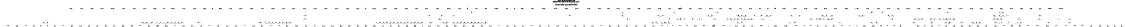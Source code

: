 # Network structure generated by ABC

digraph network {
size = "7.5,10";
center = true;
edge [dir = back];

{
  node [shape = plaintext];
  edge [style = invis];
  LevelTitle1 [label=""];
  LevelTitle2 [label=""];
  Level5 [label = ""];
  Level4 [label = ""];
  Level3 [label = ""];
  Level2 [label = ""];
  Level1 [label = ""];
  Level0 [label = ""];
  LevelTitle1 ->  LevelTitle2 ->  Level5 ->  Level4 ->  Level3 ->  Level2 ->  Level1 ->  Level0;
}

{
  rank = same;
  LevelTitle1;
  title1 [shape=plaintext,
          fontsize=20,
          fontname = "Times-Roman",
          label="Network structure visualized by ABC\nBenchmark \"top\". Time was Wed Oct 16 21:57:16 2024. "
         ];
}

{
  rank = same;
  LevelTitle2;
  title2 [shape=plaintext,
          fontsize=18,
          fontname = "Times-Roman",
          label="The network contains 160 logic nodes and 0 latches.\n"
         ];
}

{
  rank = same;
  Level5;
  Node136 [label = "i1zzz0_p", shape = invtriangle, color = coral, fillcolor = coral];
  Node137 [label = "v1zzz0_p", shape = invtriangle, color = coral, fillcolor = coral];
  Node138 [label = "i1zzz3_p", shape = invtriangle, color = coral, fillcolor = coral];
  Node139 [label = "i2zzz2_p", shape = invtriangle, color = coral, fillcolor = coral];
  Node140 [label = "txwrd8_p", shape = invtriangle, color = coral, fillcolor = coral];
  Node141 [label = "v1zzz2_p", shape = invtriangle, color = coral, fillcolor = coral];
  Node142 [label = "v2zzz1_p", shape = invtriangle, color = coral, fillcolor = coral];
  Node143 [label = "i1zzz4_p", shape = invtriangle, color = coral, fillcolor = coral];
  Node144 [label = "i2zzz3_p", shape = invtriangle, color = coral, fillcolor = coral];
  Node145 [label = "stw_f", shape = invtriangle, color = coral, fillcolor = coral];
  Node146 [label = "txwrd9_p", shape = invtriangle, color = coral, fillcolor = coral];
  Node147 [label = "v1zzz1_p", shape = invtriangle, color = coral, fillcolor = coral];
  Node148 [label = "v2zzz0_p", shape = invtriangle, color = coral, fillcolor = coral];
  Node149 [label = "xz163_p", shape = invtriangle, color = coral, fillcolor = coral];
  Node150 [label = "c_p", shape = invtriangle, color = coral, fillcolor = coral];
  Node151 [label = "enwin_p", shape = invtriangle, color = coral, fillcolor = coral];
  Node152 [label = "i1zzz1_p", shape = invtriangle, color = coral, fillcolor = coral];
  Node153 [label = "i2zzz0_p", shape = invtriangle, color = coral, fillcolor = coral];
  Node154 [label = "txwrd6_p", shape = invtriangle, color = coral, fillcolor = coral];
  Node155 [label = "v1zzz4_p", shape = invtriangle, color = coral, fillcolor = coral];
  Node156 [label = "v2zzz3_p", shape = invtriangle, color = coral, fillcolor = coral];
  Node157 [label = "i1zzz2_p", shape = invtriangle, color = coral, fillcolor = coral];
  Node158 [label = "i2zzz1_p", shape = invtriangle, color = coral, fillcolor = coral];
  Node159 [label = "txwrd7_p", shape = invtriangle, color = coral, fillcolor = coral];
  Node160 [label = "v1zzz3_p", shape = invtriangle, color = coral, fillcolor = coral];
  Node161 [label = "v2zzz2_p", shape = invtriangle, color = coral, fillcolor = coral];
  Node162 [label = "p1zzz4_p", shape = invtriangle, color = coral, fillcolor = coral];
  Node163 [label = "p2zzz3_p", shape = invtriangle, color = coral, fillcolor = coral];
  Node164 [label = "xz162_p", shape = invtriangle, color = coral, fillcolor = coral];
  Node165 [label = "b_p", shape = invtriangle, color = coral, fillcolor = coral];
  Node166 [label = "p1zzz3_p", shape = invtriangle, color = coral, fillcolor = coral];
  Node167 [label = "p2zzz2_p", shape = invtriangle, color = coral, fillcolor = coral];
  Node168 [label = "p1zzz2_p", shape = invtriangle, color = coral, fillcolor = coral];
  Node169 [label = "p2zzz1_p", shape = invtriangle, color = coral, fillcolor = coral];
  Node170 [label = "xzfr1_p", shape = invtriangle, color = coral, fillcolor = coral];
  Node171 [label = "p1zzz1_p", shape = invtriangle, color = coral, fillcolor = coral];
  Node172 [label = "p2zzz0_p", shape = invtriangle, color = coral, fillcolor = coral];
  Node173 [label = "txwrd14_p", shape = invtriangle, color = coral, fillcolor = coral];
  Node174 [label = "xz161_p", shape = invtriangle, color = coral, fillcolor = coral];
  Node175 [label = "a_p", shape = invtriangle, color = coral, fillcolor = coral];
  Node176 [label = "p1zzz0_p", shape = invtriangle, color = coral, fillcolor = coral];
  Node177 [label = "axz0_p", shape = invtriangle, color = coral, fillcolor = coral];
  Node178 [label = "txwrd15_p", shape = invtriangle, color = coral, fillcolor = coral];
  Node179 [label = "axz1_p", shape = invtriangle, color = coral, fillcolor = coral];
  Node180 [label = "td_p", shape = invtriangle, color = coral, fillcolor = coral];
  Node181 [label = "fsesr_p", shape = invtriangle, color = coral, fillcolor = coral];
  Node182 [label = "rptwin_p", shape = invtriangle, color = coral, fillcolor = coral];
  Node183 [label = "txwrd12_p", shape = invtriangle, color = coral, fillcolor = coral];
  Node184 [label = "txwrd11_p", shape = invtriangle, color = coral, fillcolor = coral];
  Node185 [label = "xz322_p", shape = invtriangle, color = coral, fillcolor = coral];
  Node186 [label = "p2zzz7_p", shape = invtriangle, color = coral, fillcolor = coral];
  Node187 [label = "txwrd13_p", shape = invtriangle, color = coral, fillcolor = coral];
  Node188 [label = "xz324_p", shape = invtriangle, color = coral, fillcolor = coral];
  Node189 [label = "xzfs_p", shape = invtriangle, color = coral, fillcolor = coral];
  Node190 [label = "p1zzz7_p", shape = invtriangle, color = coral, fillcolor = coral];
  Node191 [label = "p2zzz6_p", shape = invtriangle, color = coral, fillcolor = coral];
  Node192 [label = "xzfr0_p", shape = invtriangle, color = coral, fillcolor = coral];
  Node193 [label = "p1zzz6_p", shape = invtriangle, color = coral, fillcolor = coral];
  Node194 [label = "p2zzz5_p", shape = invtriangle, color = coral, fillcolor = coral];
  Node195 [label = "rxz1_p", shape = invtriangle, color = coral, fillcolor = coral];
  Node196 [label = "comppar_p", shape = invtriangle, color = coral, fillcolor = coral];
  Node197 [label = "ofs2_p", shape = invtriangle, color = coral, fillcolor = coral];
  Node198 [label = "p1zzz5_p", shape = invtriangle, color = coral, fillcolor = coral];
  Node199 [label = "p2zzz4_p", shape = invtriangle, color = coral, fillcolor = coral];
  Node200 [label = "rxz0_p", shape = invtriangle, color = coral, fillcolor = coral];
  Node201 [label = "xz323_p", shape = invtriangle, color = coral, fillcolor = coral];
  Node202 [label = "i1zzz7_p", shape = invtriangle, color = coral, fillcolor = coral];
  Node203 [label = "i2zzz6_p", shape = invtriangle, color = coral, fillcolor = coral];
  Node204 [label = "ofs1_p", shape = invtriangle, color = coral, fillcolor = coral];
  Node205 [label = "ryz_p", shape = invtriangle, color = coral, fillcolor = coral];
  Node206 [label = "sbuff", shape = invtriangle, color = coral, fillcolor = coral];
  Node207 [label = "txwrd4_p", shape = invtriangle, color = coral, fillcolor = coral];
  Node208 [label = "v1zzz6_p", shape = invtriangle, color = coral, fillcolor = coral];
  Node209 [label = "v2zzz5_p", shape = invtriangle, color = coral, fillcolor = coral];
  Node210 [label = "xz160_f", shape = invtriangle, color = coral, fillcolor = coral];
  Node211 [label = "xz320_p", shape = invtriangle, color = coral, fillcolor = coral];
  Node212 [label = "i2zzz7_p", shape = invtriangle, color = coral, fillcolor = coral];
  Node213 [label = "txwrd5_p", shape = invtriangle, color = coral, fillcolor = coral];
  Node214 [label = "v1zzz5_p", shape = invtriangle, color = coral, fillcolor = coral];
  Node215 [label = "v2zzz4_p", shape = invtriangle, color = coral, fillcolor = coral];
  Node216 [label = "i1zzz5_p", shape = invtriangle, color = coral, fillcolor = coral];
  Node217 [label = "i2zzz4_p", shape = invtriangle, color = coral, fillcolor = coral];
  Node218 [label = "qpr4_p", shape = invtriangle, color = coral, fillcolor = coral];
  Node219 [label = "txwrd2_p", shape = invtriangle, color = coral, fillcolor = coral];
  Node220 [label = "v2zzz7_p", shape = invtriangle, color = coral, fillcolor = coral];
  Node221 [label = "i1zzz6_p", shape = invtriangle, color = coral, fillcolor = coral];
  Node222 [label = "i2zzz5_p", shape = invtriangle, color = coral, fillcolor = coral];
  Node223 [label = "txwrd3_p", shape = invtriangle, color = coral, fillcolor = coral];
  Node224 [label = "v1zzz7_p", shape = invtriangle, color = coral, fillcolor = coral];
  Node225 [label = "v2zzz6_p", shape = invtriangle, color = coral, fillcolor = coral];
  Node226 [label = "qpr2_p", shape = invtriangle, color = coral, fillcolor = coral];
  Node227 [label = "txwrd0_p", shape = invtriangle, color = coral, fillcolor = coral];
  Node228 [label = "qpr3_p", shape = invtriangle, color = coral, fillcolor = coral];
  Node229 [label = "txwrd1_p", shape = invtriangle, color = coral, fillcolor = coral];
  Node230 [label = "xz321_p", shape = invtriangle, color = coral, fillcolor = coral];
  Node231 [label = "qpr0_p", shape = invtriangle, color = coral, fillcolor = coral];
  Node232 [label = "qpr1_p", shape = invtriangle, color = coral, fillcolor = coral];
  Node233 [label = "txmess_f", shape = invtriangle, color = coral, fillcolor = coral];
  Node234 [label = "txwrd10_p", shape = invtriangle, color = coral, fillcolor = coral];
}

{
  rank = same;
  Level4;
  Node297 [label = "297\n", shape = ellipse];
  Node301 [label = "301\n", shape = ellipse];
  Node302 [label = "302\n", shape = ellipse];
  Node334 [label = "334\n", shape = ellipse];
  Node347 [label = "347\n", shape = ellipse];
  Node354 [label = "354\n", shape = ellipse];
  Node371 [label = "371\n", shape = ellipse];
  Node384 [label = "384\n", shape = ellipse];
  Node387 [label = "387\n", shape = ellipse];
}

{
  rank = same;
  Level3;
  Node240 [label = "240\n", shape = ellipse];
  Node251 [label = "251\n", shape = ellipse];
  Node266 [label = "266\n", shape = ellipse];
  Node272 [label = "272\n", shape = ellipse];
  Node279 [label = "279\n", shape = ellipse];
  Node286 [label = "286\n", shape = ellipse];
  Node291 [label = "291\n", shape = ellipse];
  Node294 [label = "294\n", shape = ellipse];
  Node298 [label = "298\n", shape = ellipse];
  Node299 [label = "299\n", shape = ellipse];
  Node303 [label = "303\n", shape = ellipse];
  Node313 [label = "313\n", shape = ellipse];
  Node319 [label = "319\n", shape = ellipse];
  Node321 [label = "321\n", shape = ellipse];
  Node325 [label = "325\n", shape = ellipse];
  Node331 [label = "331\n", shape = ellipse];
  Node335 [label = "335\n", shape = ellipse];
  Node338 [label = "338\n", shape = ellipse];
  Node348 [label = "348\n", shape = ellipse];
  Node359 [label = "359\n", shape = ellipse];
  Node365 [label = "365\n", shape = ellipse];
  Node372 [label = "372\n", shape = ellipse];
  Node374 [label = "374\n", shape = ellipse];
  Node375 [label = "375\n", shape = ellipse];
  Node380 [label = "380\n", shape = ellipse];
  Node385 [label = "385\n", shape = ellipse];
  Node388 [label = "388\n", shape = ellipse];
  Node391 [label = "391\n", shape = ellipse];
  Node392 [label = "392\n", shape = ellipse];
  Node393 [label = "393\n", shape = ellipse];
  Node394 [label = "394\n", shape = ellipse];
}

{
  rank = same;
  Level2;
  Node241 [label = "241\n", shape = ellipse];
  Node248 [label = "248\n", shape = ellipse];
  Node252 [label = "252\n", shape = ellipse];
  Node253 [label = "253\n", shape = ellipse];
  Node256 [label = "256\n", shape = ellipse];
  Node259 [label = "259\n", shape = ellipse];
  Node262 [label = "262\n", shape = ellipse];
  Node267 [label = "267\n", shape = ellipse];
  Node273 [label = "273\n", shape = ellipse];
  Node278 [label = "278\n", shape = ellipse];
  Node280 [label = "280\n", shape = ellipse];
  Node287 [label = "287\n", shape = ellipse];
  Node292 [label = "292\n", shape = ellipse];
  Node293 [label = "293\n", shape = ellipse];
  Node295 [label = "295\n", shape = ellipse];
  Node300 [label = "300\n", shape = ellipse];
  Node304 [label = "304\n", shape = ellipse];
  Node306 [label = "306\n", shape = ellipse];
  Node309 [label = "309\n", shape = ellipse];
  Node314 [label = "314\n", shape = ellipse];
  Node317 [label = "317\n", shape = ellipse];
  Node320 [label = "320\n", shape = ellipse];
  Node322 [label = "322\n", shape = ellipse];
  Node323 [label = "323\n", shape = ellipse];
  Node326 [label = "326\n", shape = ellipse];
  Node327 [label = "327\n", shape = ellipse];
  Node336 [label = "336\n", shape = ellipse];
  Node339 [label = "339\n", shape = ellipse];
  Node340 [label = "340\n", shape = ellipse];
  Node345 [label = "345\n", shape = ellipse];
  Node346 [label = "346\n", shape = ellipse];
  Node349 [label = "349\n", shape = ellipse];
  Node355 [label = "355\n", shape = ellipse];
  Node360 [label = "360\n", shape = ellipse];
  Node363 [label = "363\n", shape = ellipse];
  Node366 [label = "366\n", shape = ellipse];
  Node373 [label = "373\n", shape = ellipse];
  Node376 [label = "376\n", shape = ellipse];
  Node381 [label = "381\n", shape = ellipse];
  Node386 [label = "386\n", shape = ellipse];
  Node389 [label = "389\n", shape = ellipse];
  Node390 [label = "390\n", shape = ellipse];
  Node395 [label = "395\n", shape = ellipse];
}

{
  rank = same;
  Level1;
  Node236 [label = "236\n", shape = ellipse];
  Node237 [label = "237\n", shape = ellipse];
  Node238 [label = "238\n", shape = ellipse];
  Node239 [label = "239\n", shape = ellipse];
  Node242 [label = "242\n", shape = ellipse];
  Node243 [label = "243\n", shape = ellipse];
  Node244 [label = "244\n", shape = ellipse];
  Node245 [label = "245\n", shape = ellipse];
  Node246 [label = "246\n", shape = ellipse];
  Node247 [label = "247\n", shape = ellipse];
  Node249 [label = "249\n", shape = ellipse];
  Node250 [label = "250\n", shape = ellipse];
  Node254 [label = "254\n", shape = ellipse];
  Node255 [label = "255\n", shape = ellipse];
  Node257 [label = "257\n", shape = ellipse];
  Node258 [label = "258\n", shape = ellipse];
  Node260 [label = "260\n", shape = ellipse];
  Node261 [label = "261\n", shape = ellipse];
  Node263 [label = "263\n", shape = ellipse];
  Node264 [label = "264\n", shape = ellipse];
  Node265 [label = "265\n", shape = ellipse];
  Node268 [label = "268\n", shape = ellipse];
  Node269 [label = "269\n", shape = ellipse];
  Node270 [label = "270\n", shape = ellipse];
  Node271 [label = "271\n", shape = ellipse];
  Node274 [label = "274\n", shape = ellipse];
  Node275 [label = "275\n", shape = ellipse];
  Node276 [label = "276\n", shape = ellipse];
  Node277 [label = "277\n", shape = ellipse];
  Node281 [label = "281\n", shape = ellipse];
  Node282 [label = "282\n", shape = ellipse];
  Node283 [label = "283\n", shape = ellipse];
  Node284 [label = "284\n", shape = ellipse];
  Node285 [label = "285\n", shape = ellipse];
  Node288 [label = "288\n", shape = ellipse];
  Node289 [label = "289\n", shape = ellipse];
  Node290 [label = "290\n", shape = ellipse];
  Node296 [label = "296\n", shape = ellipse];
  Node305 [label = "305\n", shape = ellipse];
  Node307 [label = "307\n", shape = ellipse];
  Node308 [label = "308\n", shape = ellipse];
  Node310 [label = "310\n", shape = ellipse];
  Node311 [label = "311\n", shape = ellipse];
  Node312 [label = "312\n", shape = ellipse];
  Node315 [label = "315\n", shape = ellipse];
  Node316 [label = "316\n", shape = ellipse];
  Node318 [label = "318\n", shape = ellipse];
  Node324 [label = "324\n", shape = ellipse];
  Node328 [label = "328\n", shape = ellipse];
  Node329 [label = "329\n", shape = ellipse];
  Node330 [label = "330\n", shape = ellipse];
  Node332 [label = "332\n", shape = ellipse];
  Node333 [label = "333\n", shape = ellipse];
  Node337 [label = "337\n", shape = ellipse];
  Node341 [label = "341\n", shape = ellipse];
  Node342 [label = "342\n", shape = ellipse];
  Node343 [label = "343\n", shape = ellipse];
  Node344 [label = "344\n", shape = ellipse];
  Node350 [label = "350\n", shape = ellipse];
  Node351 [label = "351\n", shape = ellipse];
  Node352 [label = "352\n", shape = ellipse];
  Node353 [label = "353\n", shape = ellipse];
  Node356 [label = "356\n", shape = ellipse];
  Node357 [label = "357\n", shape = ellipse];
  Node358 [label = "358\n", shape = ellipse];
  Node361 [label = "361\n", shape = ellipse];
  Node362 [label = "362\n", shape = ellipse];
  Node364 [label = "364\n", shape = ellipse];
  Node367 [label = "367\n", shape = ellipse];
  Node368 [label = "368\n", shape = ellipse];
  Node369 [label = "369\n", shape = ellipse];
  Node370 [label = "370\n", shape = ellipse];
  Node377 [label = "377\n", shape = ellipse];
  Node378 [label = "378\n", shape = ellipse];
  Node379 [label = "379\n", shape = ellipse];
  Node382 [label = "382\n", shape = ellipse];
  Node383 [label = "383\n", shape = ellipse];
}

{
  rank = same;
  Level0;
  Node1 [label = "txwrd3", shape = triangle, color = coral, fillcolor = coral];
  Node2 [label = "a", shape = triangle, color = coral, fillcolor = coral];
  Node3 [label = "qpr4", shape = triangle, color = coral, fillcolor = coral];
  Node4 [label = "txwrd2", shape = triangle, color = coral, fillcolor = coral];
  Node5 [label = "b", shape = triangle, color = coral, fillcolor = coral];
  Node6 [label = "i1zzz0", shape = triangle, color = coral, fillcolor = coral];
  Node7 [label = "txwrd5", shape = triangle, color = coral, fillcolor = coral];
  Node8 [label = "c", shape = triangle, color = coral, fillcolor = coral];
  Node9 [label = "p1zzz0", shape = triangle, color = coral, fillcolor = coral];
  Node10 [label = "txwrd4", shape = triangle, color = coral, fillcolor = coral];
  Node11 [label = "xzfs", shape = triangle, color = coral, fillcolor = coral];
  Node12 [label = "i1zzz2", shape = triangle, color = coral, fillcolor = coral];
  Node13 [label = "i2zzz1", shape = triangle, color = coral, fillcolor = coral];
  Node14 [label = "p1zzz1", shape = triangle, color = coral, fillcolor = coral];
  Node15 [label = "p2zzz0", shape = triangle, color = coral, fillcolor = coral];
  Node16 [label = "qpr1", shape = triangle, color = coral, fillcolor = coral];
  Node17 [label = "i1zzz1", shape = triangle, color = coral, fillcolor = coral];
  Node18 [label = "i2zzz0", shape = triangle, color = coral, fillcolor = coral];
  Node19 [label = "p1zzz2", shape = triangle, color = coral, fillcolor = coral];
  Node20 [label = "p2zzz1", shape = triangle, color = coral, fillcolor = coral];
  Node21 [label = "qpr0", shape = triangle, color = coral, fillcolor = coral];
  Node22 [label = "i1zzz4", shape = triangle, color = coral, fillcolor = coral];
  Node23 [label = "i2zzz3", shape = triangle, color = coral, fillcolor = coral];
  Node24 [label = "infin", shape = triangle, color = coral, fillcolor = coral];
  Node25 [label = "p1zzz3", shape = triangle, color = coral, fillcolor = coral];
  Node26 [label = "p2zzz2", shape = triangle, color = coral, fillcolor = coral];
  Node27 [label = "qpr3", shape = triangle, color = coral, fillcolor = coral];
  Node28 [label = "txwrd1", shape = triangle, color = coral, fillcolor = coral];
  Node29 [label = "vybb1", shape = triangle, color = coral, fillcolor = coral];
  Node30 [label = "i1zzz3", shape = triangle, color = coral, fillcolor = coral];
  Node31 [label = "i2zzz2", shape = triangle, color = coral, fillcolor = coral];
  Node32 [label = "p1zzz4", shape = triangle, color = coral, fillcolor = coral];
  Node33 [label = "p2zzz3", shape = triangle, color = coral, fillcolor = coral];
  Node34 [label = "qpr2", shape = triangle, color = coral, fillcolor = coral];
  Node35 [label = "txwrd0", shape = triangle, color = coral, fillcolor = coral];
  Node36 [label = "vybb0", shape = triangle, color = coral, fillcolor = coral];
  Node37 [label = "comppar", shape = triangle, color = coral, fillcolor = coral];
  Node38 [label = "psrw", shape = triangle, color = coral, fillcolor = coral];
  Node39 [label = "xz323", shape = triangle, color = coral, fillcolor = coral];
  Node40 [label = "cbt2", shape = triangle, color = coral, fillcolor = coral];
  Node41 [label = "mmerr", shape = triangle, color = coral, fillcolor = coral];
  Node42 [label = "ryz", shape = triangle, color = coral, fillcolor = coral];
  Node43 [label = "xz324", shape = triangle, color = coral, fillcolor = coral];
  Node44 [label = "esrsum", shape = triangle, color = coral, fillcolor = coral];
  Node45 [label = "v1zzz7", shape = triangle, color = coral, fillcolor = coral];
  Node46 [label = "v2zzz6", shape = triangle, color = coral, fillcolor = coral];
  Node47 [label = "xz161", shape = triangle, color = coral, fillcolor = coral];
  Node48 [label = "pfin", shape = triangle, color = coral, fillcolor = coral];
  Node49 [label = "stw_n", shape = triangle, color = coral, fillcolor = coral];
  Node50 [label = "v2zzz7", shape = triangle, color = coral, fillcolor = coral];
  Node51 [label = "vzzze", shape = triangle, color = coral, fillcolor = coral];
  Node52 [label = "xz162", shape = triangle, color = coral, fillcolor = coral];
  Node53 [label = "xz320", shape = triangle, color = coral, fillcolor = coral];
  Node54 [label = "cbt1", shape = triangle, color = coral, fillcolor = coral];
  Node55 [label = "slad0", shape = triangle, color = coral, fillcolor = coral];
  Node56 [label = "v1zzz5", shape = triangle, color = coral, fillcolor = coral];
  Node57 [label = "v2zzz4", shape = triangle, color = coral, fillcolor = coral];
  Node58 [label = "xz163", shape = triangle, color = coral, fillcolor = coral];
  Node59 [label = "xz321", shape = triangle, color = coral, fillcolor = coral];
  Node60 [label = "cbt0", shape = triangle, color = coral, fillcolor = coral];
  Node61 [label = "slad1", shape = triangle, color = coral, fillcolor = coral];
  Node62 [label = "v1zzz6", shape = triangle, color = coral, fillcolor = coral];
  Node63 [label = "v2zzz5", shape = triangle, color = coral, fillcolor = coral];
  Node64 [label = "xz322", shape = triangle, color = coral, fillcolor = coral];
  Node65 [label = "pybb5", shape = triangle, color = coral, fillcolor = coral];
  Node66 [label = "slad2", shape = triangle, color = coral, fillcolor = coral];
  Node67 [label = "txwrd14", shape = triangle, color = coral, fillcolor = coral];
  Node68 [label = "v1zzz3", shape = triangle, color = coral, fillcolor = coral];
  Node69 [label = "v2zzz2", shape = triangle, color = coral, fillcolor = coral];
  Node70 [label = "xz160_n", shape = triangle, color = coral, fillcolor = coral];
  Node71 [label = "pybb4", shape = triangle, color = coral, fillcolor = coral];
  Node72 [label = "slad3", shape = triangle, color = coral, fillcolor = coral];
  Node73 [label = "txwrd13", shape = triangle, color = coral, fillcolor = coral];
  Node74 [label = "v1zzz4", shape = triangle, color = coral, fillcolor = coral];
  Node75 [label = "v2zzz3", shape = triangle, color = coral, fillcolor = coral];
  Node76 [label = "iclr", shape = triangle, color = coral, fillcolor = coral];
  Node77 [label = "pybb3", shape = triangle, color = coral, fillcolor = coral];
  Node78 [label = "rptwin", shape = triangle, color = coral, fillcolor = coral];
  Node79 [label = "txwrd12", shape = triangle, color = coral, fillcolor = coral];
  Node80 [label = "v1zzz1", shape = triangle, color = coral, fillcolor = coral];
  Node81 [label = "v2zzz0", shape = triangle, color = coral, fillcolor = coral];
  Node82 [label = "pybb2", shape = triangle, color = coral, fillcolor = coral];
  Node83 [label = "txwrd11", shape = triangle, color = coral, fillcolor = coral];
  Node84 [label = "v1zzz2", shape = triangle, color = coral, fillcolor = coral];
  Node85 [label = "v2zzz1", shape = triangle, color = coral, fillcolor = coral];
  Node86 [label = "axz1", shape = triangle, color = coral, fillcolor = coral];
  Node87 [label = "inzzze", shape = triangle, color = coral, fillcolor = coral];
  Node88 [label = "axz0", shape = triangle, color = coral, fillcolor = coral];
  Node89 [label = "pybb8", shape = triangle, color = coral, fillcolor = coral];
  Node90 [label = "v1zzz0", shape = triangle, color = coral, fillcolor = coral];
  Node91 [label = "inybb8", shape = triangle, color = coral, fillcolor = coral];
  Node92 [label = "pybb7", shape = triangle, color = coral, fillcolor = coral];
  Node93 [label = "xzfr0", shape = triangle, color = coral, fillcolor = coral];
  Node94 [label = "enwin", shape = triangle, color = coral, fillcolor = coral];
  Node95 [label = "ofs1", shape = triangle, color = coral, fillcolor = coral];
  Node96 [label = "pybb6", shape = triangle, color = coral, fillcolor = coral];
  Node97 [label = "pzzze", shape = triangle, color = coral, fillcolor = coral];
  Node98 [label = "txmess_n", shape = triangle, color = coral, fillcolor = coral];
  Node99 [label = "txwrd15", shape = triangle, color = coral, fillcolor = coral];
  Node100 [label = "xzfr1", shape = triangle, color = coral, fillcolor = coral];
  Node101 [label = "i1zzz6", shape = triangle, color = coral, fillcolor = coral];
  Node102 [label = "i2zzz5", shape = triangle, color = coral, fillcolor = coral];
  Node103 [label = "inybb6", shape = triangle, color = coral, fillcolor = coral];
  Node104 [label = "ofs2", shape = triangle, color = coral, fillcolor = coral];
  Node105 [label = "p1zzz5", shape = triangle, color = coral, fillcolor = coral];
  Node106 [label = "p2zzz4", shape = triangle, color = coral, fillcolor = coral];
  Node107 [label = "rxz0", shape = triangle, color = coral, fillcolor = coral];
  Node108 [label = "i1zzz5", shape = triangle, color = coral, fillcolor = coral];
  Node109 [label = "i2zzz4", shape = triangle, color = coral, fillcolor = coral];
  Node110 [label = "inybb7", shape = triangle, color = coral, fillcolor = coral];
  Node111 [label = "p1zzz6", shape = triangle, color = coral, fillcolor = coral];
  Node112 [label = "p2zzz5", shape = triangle, color = coral, fillcolor = coral];
  Node113 [label = "rpten", shape = triangle, color = coral, fillcolor = coral];
  Node114 [label = "rxz1", shape = triangle, color = coral, fillcolor = coral];
  Node115 [label = "i2zzz7", shape = triangle, color = coral, fillcolor = coral];
  Node116 [label = "inybb4", shape = triangle, color = coral, fillcolor = coral];
  Node117 [label = "p1zzz7", shape = triangle, color = coral, fillcolor = coral];
  Node118 [label = "p2zzz6", shape = triangle, color = coral, fillcolor = coral];
  Node119 [label = "i1zzz7", shape = triangle, color = coral, fillcolor = coral];
  Node120 [label = "i2zzz6", shape = triangle, color = coral, fillcolor = coral];
  Node121 [label = "inybb5", shape = triangle, color = coral, fillcolor = coral];
  Node122 [label = "p2zzz7", shape = triangle, color = coral, fillcolor = coral];
  Node123 [label = "inybb2", shape = triangle, color = coral, fillcolor = coral];
  Node124 [label = "pybb1", shape = triangle, color = coral, fillcolor = coral];
  Node125 [label = "txwrd7", shape = triangle, color = coral, fillcolor = coral];
  Node126 [label = "txwrd10", shape = triangle, color = coral, fillcolor = coral];
  Node127 [label = "inybb3", shape = triangle, color = coral, fillcolor = coral];
  Node128 [label = "pybb0", shape = triangle, color = coral, fillcolor = coral];
  Node129 [label = "txwrd6", shape = triangle, color = coral, fillcolor = coral];
  Node130 [label = "inybb0", shape = triangle, color = coral, fillcolor = coral];
  Node131 [label = "txwrd9", shape = triangle, color = coral, fillcolor = coral];
  Node132 [label = "inybb1", shape = triangle, color = coral, fillcolor = coral];
  Node133 [label = "psync", shape = triangle, color = coral, fillcolor = coral];
  Node134 [label = "txwrd8", shape = triangle, color = coral, fillcolor = coral];
  Node135 [label = "vfin", shape = triangle, color = coral, fillcolor = coral];
}

title1 -> title2 [style = invis];
title2 -> Node136 [style = invis];
title2 -> Node137 [style = invis];
title2 -> Node138 [style = invis];
title2 -> Node139 [style = invis];
title2 -> Node140 [style = invis];
title2 -> Node141 [style = invis];
title2 -> Node142 [style = invis];
title2 -> Node143 [style = invis];
title2 -> Node144 [style = invis];
title2 -> Node145 [style = invis];
title2 -> Node146 [style = invis];
title2 -> Node147 [style = invis];
title2 -> Node148 [style = invis];
title2 -> Node149 [style = invis];
title2 -> Node150 [style = invis];
title2 -> Node151 [style = invis];
title2 -> Node152 [style = invis];
title2 -> Node153 [style = invis];
title2 -> Node154 [style = invis];
title2 -> Node155 [style = invis];
title2 -> Node156 [style = invis];
title2 -> Node157 [style = invis];
title2 -> Node158 [style = invis];
title2 -> Node159 [style = invis];
title2 -> Node160 [style = invis];
title2 -> Node161 [style = invis];
title2 -> Node162 [style = invis];
title2 -> Node163 [style = invis];
title2 -> Node164 [style = invis];
title2 -> Node165 [style = invis];
title2 -> Node166 [style = invis];
title2 -> Node167 [style = invis];
title2 -> Node168 [style = invis];
title2 -> Node169 [style = invis];
title2 -> Node170 [style = invis];
title2 -> Node171 [style = invis];
title2 -> Node172 [style = invis];
title2 -> Node173 [style = invis];
title2 -> Node174 [style = invis];
title2 -> Node175 [style = invis];
title2 -> Node176 [style = invis];
title2 -> Node177 [style = invis];
title2 -> Node178 [style = invis];
title2 -> Node179 [style = invis];
title2 -> Node180 [style = invis];
title2 -> Node181 [style = invis];
title2 -> Node182 [style = invis];
title2 -> Node183 [style = invis];
title2 -> Node184 [style = invis];
title2 -> Node185 [style = invis];
title2 -> Node186 [style = invis];
title2 -> Node187 [style = invis];
title2 -> Node188 [style = invis];
title2 -> Node189 [style = invis];
title2 -> Node190 [style = invis];
title2 -> Node191 [style = invis];
title2 -> Node192 [style = invis];
title2 -> Node193 [style = invis];
title2 -> Node194 [style = invis];
title2 -> Node195 [style = invis];
title2 -> Node196 [style = invis];
title2 -> Node197 [style = invis];
title2 -> Node198 [style = invis];
title2 -> Node199 [style = invis];
title2 -> Node200 [style = invis];
title2 -> Node201 [style = invis];
title2 -> Node202 [style = invis];
title2 -> Node203 [style = invis];
title2 -> Node204 [style = invis];
title2 -> Node205 [style = invis];
title2 -> Node206 [style = invis];
title2 -> Node207 [style = invis];
title2 -> Node208 [style = invis];
title2 -> Node209 [style = invis];
title2 -> Node210 [style = invis];
title2 -> Node211 [style = invis];
title2 -> Node212 [style = invis];
title2 -> Node213 [style = invis];
title2 -> Node214 [style = invis];
title2 -> Node215 [style = invis];
title2 -> Node216 [style = invis];
title2 -> Node217 [style = invis];
title2 -> Node218 [style = invis];
title2 -> Node219 [style = invis];
title2 -> Node220 [style = invis];
title2 -> Node221 [style = invis];
title2 -> Node222 [style = invis];
title2 -> Node223 [style = invis];
title2 -> Node224 [style = invis];
title2 -> Node225 [style = invis];
title2 -> Node226 [style = invis];
title2 -> Node227 [style = invis];
title2 -> Node228 [style = invis];
title2 -> Node229 [style = invis];
title2 -> Node230 [style = invis];
title2 -> Node231 [style = invis];
title2 -> Node232 [style = invis];
title2 -> Node233 [style = invis];
title2 -> Node234 [style = invis];
Node136 -> Node137 [style = invis];
Node137 -> Node138 [style = invis];
Node138 -> Node139 [style = invis];
Node139 -> Node140 [style = invis];
Node140 -> Node141 [style = invis];
Node141 -> Node142 [style = invis];
Node142 -> Node143 [style = invis];
Node143 -> Node144 [style = invis];
Node144 -> Node145 [style = invis];
Node145 -> Node146 [style = invis];
Node146 -> Node147 [style = invis];
Node147 -> Node148 [style = invis];
Node148 -> Node149 [style = invis];
Node149 -> Node150 [style = invis];
Node150 -> Node151 [style = invis];
Node151 -> Node152 [style = invis];
Node152 -> Node153 [style = invis];
Node153 -> Node154 [style = invis];
Node154 -> Node155 [style = invis];
Node155 -> Node156 [style = invis];
Node156 -> Node157 [style = invis];
Node157 -> Node158 [style = invis];
Node158 -> Node159 [style = invis];
Node159 -> Node160 [style = invis];
Node160 -> Node161 [style = invis];
Node161 -> Node162 [style = invis];
Node162 -> Node163 [style = invis];
Node163 -> Node164 [style = invis];
Node164 -> Node165 [style = invis];
Node165 -> Node166 [style = invis];
Node166 -> Node167 [style = invis];
Node167 -> Node168 [style = invis];
Node168 -> Node169 [style = invis];
Node169 -> Node170 [style = invis];
Node170 -> Node171 [style = invis];
Node171 -> Node172 [style = invis];
Node172 -> Node173 [style = invis];
Node173 -> Node174 [style = invis];
Node174 -> Node175 [style = invis];
Node175 -> Node176 [style = invis];
Node176 -> Node177 [style = invis];
Node177 -> Node178 [style = invis];
Node178 -> Node179 [style = invis];
Node179 -> Node180 [style = invis];
Node180 -> Node181 [style = invis];
Node181 -> Node182 [style = invis];
Node182 -> Node183 [style = invis];
Node183 -> Node184 [style = invis];
Node184 -> Node185 [style = invis];
Node185 -> Node186 [style = invis];
Node186 -> Node187 [style = invis];
Node187 -> Node188 [style = invis];
Node188 -> Node189 [style = invis];
Node189 -> Node190 [style = invis];
Node190 -> Node191 [style = invis];
Node191 -> Node192 [style = invis];
Node192 -> Node193 [style = invis];
Node193 -> Node194 [style = invis];
Node194 -> Node195 [style = invis];
Node195 -> Node196 [style = invis];
Node196 -> Node197 [style = invis];
Node197 -> Node198 [style = invis];
Node198 -> Node199 [style = invis];
Node199 -> Node200 [style = invis];
Node200 -> Node201 [style = invis];
Node201 -> Node202 [style = invis];
Node202 -> Node203 [style = invis];
Node203 -> Node204 [style = invis];
Node204 -> Node205 [style = invis];
Node205 -> Node206 [style = invis];
Node206 -> Node207 [style = invis];
Node207 -> Node208 [style = invis];
Node208 -> Node209 [style = invis];
Node209 -> Node210 [style = invis];
Node210 -> Node211 [style = invis];
Node211 -> Node212 [style = invis];
Node212 -> Node213 [style = invis];
Node213 -> Node214 [style = invis];
Node214 -> Node215 [style = invis];
Node215 -> Node216 [style = invis];
Node216 -> Node217 [style = invis];
Node217 -> Node218 [style = invis];
Node218 -> Node219 [style = invis];
Node219 -> Node220 [style = invis];
Node220 -> Node221 [style = invis];
Node221 -> Node222 [style = invis];
Node222 -> Node223 [style = invis];
Node223 -> Node224 [style = invis];
Node224 -> Node225 [style = invis];
Node225 -> Node226 [style = invis];
Node226 -> Node227 [style = invis];
Node227 -> Node228 [style = invis];
Node228 -> Node229 [style = invis];
Node229 -> Node230 [style = invis];
Node230 -> Node231 [style = invis];
Node231 -> Node232 [style = invis];
Node232 -> Node233 [style = invis];
Node233 -> Node234 [style = invis];
Node136 -> Node236 [style = solid];
Node137 -> Node237 [style = solid];
Node138 -> Node238 [style = solid];
Node139 -> Node239 [style = solid];
Node140 -> Node240 [style = solid];
Node141 -> Node244 [style = solid];
Node142 -> Node245 [style = solid];
Node143 -> Node246 [style = solid];
Node144 -> Node247 [style = solid];
Node145 -> Node248 [style = solid];
Node146 -> Node251 [style = solid];
Node147 -> Node254 [style = solid];
Node148 -> Node255 [style = solid];
Node149 -> Node256 [style = solid];
Node150 -> Node259 [style = solid];
Node151 -> Node262 [style = solid];
Node152 -> Node264 [style = solid];
Node153 -> Node265 [style = solid];
Node154 -> Node266 [style = solid];
Node155 -> Node268 [style = solid];
Node156 -> Node269 [style = solid];
Node157 -> Node270 [style = solid];
Node158 -> Node271 [style = solid];
Node159 -> Node272 [style = solid];
Node160 -> Node274 [style = solid];
Node161 -> Node275 [style = solid];
Node162 -> Node276 [style = solid];
Node163 -> Node277 [style = solid];
Node164 -> Node278 [style = solid];
Node165 -> Node279 [style = solid];
Node166 -> Node282 [style = solid];
Node167 -> Node283 [style = solid];
Node168 -> Node284 [style = solid];
Node169 -> Node285 [style = solid];
Node170 -> Node286 [style = solid];
Node171 -> Node289 [style = solid];
Node172 -> Node290 [style = solid];
Node173 -> Node291 [style = solid];
Node174 -> Node293 [style = solid];
Node175 -> Node294 [style = solid];
Node176 -> Node296 [style = solid];
Node177 -> Node297 [style = solid];
Node178 -> Node299 [style = solid];
Node179 -> Node301 [style = solid];
Node180 -> Node302 [style = solid];
Node181 -> Node312 [style = solid];
Node182 -> Node313 [style = solid];
Node183 -> Node319 [style = solid];
Node184 -> Node321 [style = solid];
Node185 -> Node323 [style = solid];
Node186 -> Node324 [style = solid];
Node187 -> Node325 [style = solid];
Node188 -> Node327 [style = solid];
Node189 -> Node328 [style = solid];
Node190 -> Node329 [style = solid];
Node191 -> Node330 [style = solid];
Node192 -> Node331 [style = solid];
Node193 -> Node332 [style = solid];
Node194 -> Node333 [style = solid];
Node195 -> Node334 [style = solid];
Node196 -> Node347 [style = solid];
Node197 -> Node351 [style = solid];
Node198 -> Node352 [style = solid];
Node199 -> Node353 [style = solid];
Node200 -> Node354 [style = solid];
Node201 -> Node355 [style = solid];
Node202 -> Node356 [style = solid];
Node203 -> Node357 [style = solid];
Node204 -> Node337 [style = solid];
Node205 -> Node358 [style = solid];
Node206 -> Node308 [style = solid];
Node207 -> Node359 [style = solid];
Node208 -> Node361 [style = solid];
Node209 -> Node362 [style = solid];
Node210 -> Node363 [style = solid];
Node211 -> Node339 [style = solid];
Node212 -> Node364 [style = solid];
Node213 -> Node365 [style = solid];
Node214 -> Node367 [style = solid];
Node215 -> Node368 [style = solid];
Node216 -> Node369 [style = solid];
Node217 -> Node370 [style = solid];
Node218 -> Node371 [style = solid];
Node219 -> Node375 [style = solid];
Node220 -> Node377 [style = solid];
Node221 -> Node378 [style = solid];
Node222 -> Node379 [style = solid];
Node223 -> Node380 [style = solid];
Node224 -> Node382 [style = solid];
Node225 -> Node383 [style = solid];
Node226 -> Node384 [style = solid];
Node227 -> Node385 [style = solid];
Node228 -> Node387 [style = solid];
Node229 -> Node388 [style = solid];
Node230 -> Node390 [style = solid];
Node231 -> Node391 [style = solid];
Node232 -> Node392 [style = solid];
Node233 -> Node393 [style = solid];
Node234 -> Node394 [style = solid];
Node236 -> Node6 [style = solid];
Node236 -> Node42 [style = solid];
Node236 -> Node87 [style = solid];
Node236 -> Node130 [style = solid];
Node236 -> Node132 [style = solid];
Node237 -> Node36 [style = solid];
Node237 -> Node42 [style = solid];
Node237 -> Node51 [style = solid];
Node237 -> Node80 [style = solid];
Node237 -> Node90 [style = solid];
Node238 -> Node30 [style = solid];
Node238 -> Node42 [style = solid];
Node238 -> Node87 [style = solid];
Node238 -> Node116 [style = solid];
Node238 -> Node130 [style = solid];
Node239 -> Node31 [style = solid];
Node239 -> Node42 [style = solid];
Node239 -> Node87 [style = solid];
Node239 -> Node127 [style = solid];
Node239 -> Node130 [style = solid];
Node240 -> Node241 [style = solid];
Node240 -> Node15 [style = solid];
Node240 -> Node18 [style = solid];
Node240 -> Node24 [style = solid];
Node240 -> Node42 [style = solid];
Node240 -> Node48 [style = solid];
Node241 -> Node242 [style = solid];
Node241 -> Node243 [style = solid];
Node241 -> Node81 [style = solid];
Node241 -> Node131 [style = solid];
Node241 -> Node134 [style = solid];
Node241 -> Node135 [style = solid];
Node242 -> Node5 [style = solid];
Node242 -> Node8 [style = solid];
Node242 -> Node98 [style = solid];
Node242 -> Node135 [style = solid];
Node243 -> Node5 [style = solid];
Node243 -> Node8 [style = solid];
Node243 -> Node98 [style = solid];
Node243 -> Node135 [style = solid];
Node244 -> Node36 [style = solid];
Node244 -> Node42 [style = solid];
Node244 -> Node51 [style = solid];
Node244 -> Node68 [style = solid];
Node244 -> Node84 [style = solid];
Node245 -> Node36 [style = solid];
Node245 -> Node42 [style = solid];
Node245 -> Node51 [style = solid];
Node245 -> Node69 [style = solid];
Node245 -> Node85 [style = solid];
Node246 -> Node22 [style = solid];
Node246 -> Node42 [style = solid];
Node246 -> Node87 [style = solid];
Node246 -> Node121 [style = solid];
Node246 -> Node130 [style = solid];
Node247 -> Node23 [style = solid];
Node247 -> Node42 [style = solid];
Node247 -> Node87 [style = solid];
Node247 -> Node116 [style = solid];
Node247 -> Node130 [style = solid];
Node248 -> Node249 [style = solid];
Node248 -> Node250 [style = solid];
Node248 -> Node42 [style = solid];
Node248 -> Node135 [style = solid];
Node249 -> Node2 [style = solid];
Node249 -> Node49 [style = solid];
Node249 -> Node86 [style = solid];
Node249 -> Node88 [style = solid];
Node249 -> Node98 [style = solid];
Node250 -> Node24 [style = solid];
Node250 -> Node48 [style = solid];
Node251 -> Node252 [style = solid];
Node251 -> Node253 [style = solid];
Node251 -> Node13 [style = solid];
Node251 -> Node24 [style = solid];
Node251 -> Node42 [style = solid];
Node251 -> Node126 [style = solid];
Node252 -> Node242 [style = solid];
Node252 -> Node48 [style = solid];
Node253 -> Node243 [style = solid];
Node253 -> Node20 [style = solid];
Node253 -> Node48 [style = solid];
Node253 -> Node85 [style = solid];
Node253 -> Node131 [style = solid];
Node253 -> Node135 [style = solid];
Node254 -> Node36 [style = solid];
Node254 -> Node42 [style = solid];
Node254 -> Node51 [style = solid];
Node254 -> Node80 [style = solid];
Node254 -> Node84 [style = solid];
Node255 -> Node36 [style = solid];
Node255 -> Node42 [style = solid];
Node255 -> Node51 [style = solid];
Node255 -> Node81 [style = solid];
Node255 -> Node85 [style = solid];
Node256 -> Node257 [style = solid];
Node256 -> Node258 [style = solid];
Node256 -> Node47 [style = solid];
Node256 -> Node52 [style = solid];
Node256 -> Node53 [style = solid];
Node256 -> Node58 [style = solid];
Node257 -> Node39 [style = solid];
Node257 -> Node43 [style = solid];
Node257 -> Node59 [style = solid];
Node257 -> Node64 [style = solid];
Node257 -> Node70 [style = solid];
Node258 -> Node76 [style = solid];
Node258 -> Node133 [style = solid];
Node259 -> Node260 [style = solid];
Node259 -> Node261 [style = solid];
Node259 -> Node8 [style = solid];
Node259 -> Node27 [style = solid];
Node259 -> Node42 [style = solid];
Node259 -> Node98 [style = solid];
Node260 -> Node3 [style = solid];
Node260 -> Node40 [style = solid];
Node260 -> Node54 [style = solid];
Node260 -> Node60 [style = solid];
Node261 -> Node16 [style = solid];
Node261 -> Node21 [style = solid];
Node261 -> Node34 [style = solid];
Node262 -> Node263 [style = solid];
Node262 -> Node38 [style = solid];
Node262 -> Node95 [style = solid];
Node262 -> Node104 [style = solid];
Node263 -> Node11 [style = solid];
Node263 -> Node76 [style = solid];
Node263 -> Node94 [style = solid];
Node263 -> Node133 [style = solid];
Node264 -> Node17 [style = solid];
Node264 -> Node42 [style = solid];
Node264 -> Node87 [style = solid];
Node264 -> Node123 [style = solid];
Node264 -> Node130 [style = solid];
Node265 -> Node18 [style = solid];
Node265 -> Node42 [style = solid];
Node265 -> Node87 [style = solid];
Node265 -> Node130 [style = solid];
Node265 -> Node132 [style = solid];
Node266 -> Node267 [style = solid];
Node266 -> Node24 [style = solid];
Node266 -> Node42 [style = solid];
Node266 -> Node48 [style = solid];
Node266 -> Node101 [style = solid];
Node266 -> Node111 [style = solid];
Node267 -> Node242 [style = solid];
Node267 -> Node243 [style = solid];
Node267 -> Node62 [style = solid];
Node267 -> Node125 [style = solid];
Node267 -> Node129 [style = solid];
Node267 -> Node135 [style = solid];
Node268 -> Node36 [style = solid];
Node268 -> Node42 [style = solid];
Node268 -> Node51 [style = solid];
Node268 -> Node56 [style = solid];
Node268 -> Node74 [style = solid];
Node269 -> Node36 [style = solid];
Node269 -> Node42 [style = solid];
Node269 -> Node51 [style = solid];
Node269 -> Node57 [style = solid];
Node269 -> Node75 [style = solid];
Node270 -> Node12 [style = solid];
Node270 -> Node42 [style = solid];
Node270 -> Node87 [style = solid];
Node270 -> Node127 [style = solid];
Node270 -> Node130 [style = solid];
Node271 -> Node13 [style = solid];
Node271 -> Node42 [style = solid];
Node271 -> Node87 [style = solid];
Node271 -> Node123 [style = solid];
Node271 -> Node130 [style = solid];
Node272 -> Node273 [style = solid];
Node272 -> Node24 [style = solid];
Node272 -> Node42 [style = solid];
Node272 -> Node48 [style = solid];
Node272 -> Node117 [style = solid];
Node272 -> Node119 [style = solid];
Node273 -> Node242 [style = solid];
Node273 -> Node243 [style = solid];
Node273 -> Node45 [style = solid];
Node273 -> Node125 [style = solid];
Node273 -> Node134 [style = solid];
Node273 -> Node135 [style = solid];
Node274 -> Node36 [style = solid];
Node274 -> Node42 [style = solid];
Node274 -> Node51 [style = solid];
Node274 -> Node68 [style = solid];
Node274 -> Node74 [style = solid];
Node275 -> Node36 [style = solid];
Node275 -> Node42 [style = solid];
Node275 -> Node51 [style = solid];
Node275 -> Node69 [style = solid];
Node275 -> Node75 [style = solid];
Node276 -> Node32 [style = solid];
Node276 -> Node42 [style = solid];
Node276 -> Node65 [style = solid];
Node276 -> Node97 [style = solid];
Node276 -> Node128 [style = solid];
Node277 -> Node33 [style = solid];
Node277 -> Node42 [style = solid];
Node277 -> Node71 [style = solid];
Node277 -> Node97 [style = solid];
Node277 -> Node128 [style = solid];
Node278 -> Node257 [style = solid];
Node278 -> Node258 [style = solid];
Node278 -> Node47 [style = solid];
Node278 -> Node52 [style = solid];
Node278 -> Node53 [style = solid];
Node279 -> Node280 [style = solid];
Node279 -> Node42 [style = solid];
Node280 -> Node261 [style = solid];
Node280 -> Node281 [style = solid];
Node280 -> Node3 [style = solid];
Node280 -> Node5 [style = solid];
Node280 -> Node27 [style = solid];
Node280 -> Node98 [style = solid];
Node281 -> Node40 [style = solid];
Node281 -> Node54 [style = solid];
Node281 -> Node60 [style = solid];
Node282 -> Node25 [style = solid];
Node282 -> Node42 [style = solid];
Node282 -> Node71 [style = solid];
Node282 -> Node97 [style = solid];
Node282 -> Node128 [style = solid];
Node283 -> Node26 [style = solid];
Node283 -> Node42 [style = solid];
Node283 -> Node77 [style = solid];
Node283 -> Node97 [style = solid];
Node283 -> Node128 [style = solid];
Node284 -> Node19 [style = solid];
Node284 -> Node42 [style = solid];
Node284 -> Node77 [style = solid];
Node284 -> Node97 [style = solid];
Node284 -> Node128 [style = solid];
Node285 -> Node20 [style = solid];
Node285 -> Node42 [style = solid];
Node285 -> Node82 [style = solid];
Node285 -> Node97 [style = solid];
Node285 -> Node128 [style = solid];
Node286 -> Node287 [style = solid];
Node286 -> Node258 [style = solid];
Node286 -> Node53 [style = solid];
Node286 -> Node93 [style = solid];
Node286 -> Node100 [style = solid];
Node287 -> Node288 [style = solid];
Node287 -> Node47 [style = solid];
Node287 -> Node52 [style = solid];
Node287 -> Node58 [style = solid];
Node287 -> Node70 [style = solid];
Node288 -> Node39 [style = solid];
Node288 -> Node43 [style = solid];
Node288 -> Node59 [style = solid];
Node288 -> Node64 [style = solid];
Node289 -> Node14 [style = solid];
Node289 -> Node42 [style = solid];
Node289 -> Node82 [style = solid];
Node289 -> Node97 [style = solid];
Node289 -> Node128 [style = solid];
Node290 -> Node15 [style = solid];
Node290 -> Node42 [style = solid];
Node290 -> Node97 [style = solid];
Node290 -> Node124 [style = solid];
Node290 -> Node128 [style = solid];
Node291 -> Node292 [style = solid];
Node291 -> Node24 [style = solid];
Node291 -> Node42 [style = solid];
Node291 -> Node48 [style = solid];
Node291 -> Node118 [style = solid];
Node291 -> Node120 [style = solid];
Node292 -> Node242 [style = solid];
Node292 -> Node243 [style = solid];
Node292 -> Node46 [style = solid];
Node292 -> Node67 [style = solid];
Node292 -> Node99 [style = solid];
Node292 -> Node135 [style = solid];
Node293 -> Node257 [style = solid];
Node293 -> Node258 [style = solid];
Node293 -> Node47 [style = solid];
Node293 -> Node53 [style = solid];
Node294 -> Node295 [style = solid];
Node294 -> Node2 [style = solid];
Node294 -> Node42 [style = solid];
Node294 -> Node98 [style = solid];
Node295 -> Node261 [style = solid];
Node295 -> Node3 [style = solid];
Node295 -> Node5 [style = solid];
Node295 -> Node27 [style = solid];
Node295 -> Node40 [style = solid];
Node296 -> Node9 [style = solid];
Node296 -> Node42 [style = solid];
Node296 -> Node97 [style = solid];
Node296 -> Node124 [style = solid];
Node296 -> Node128 [style = solid];
Node297 -> Node298 [style = solid];
Node297 -> Node42 [style = solid];
Node297 -> Node88 [style = solid];
Node298 -> Node295 [style = solid];
Node298 -> Node2 [style = solid];
Node298 -> Node98 [style = solid];
Node299 -> Node300 [style = solid];
Node299 -> Node24 [style = solid];
Node299 -> Node42 [style = solid];
Node299 -> Node115 [style = solid];
Node300 -> Node243 [style = solid];
Node300 -> Node48 [style = solid];
Node300 -> Node50 [style = solid];
Node300 -> Node99 [style = solid];
Node300 -> Node122 [style = solid];
Node300 -> Node135 [style = solid];
Node301 -> Node298 [style = solid];
Node301 -> Node42 [style = solid];
Node301 -> Node86 [style = solid];
Node301 -> Node88 [style = solid];
Node302 -> Node303 [style = solid];
Node302 -> Node309 [style = solid];
Node302 -> Node311 [style = solid];
Node302 -> Node42 [style = solid];
Node302 -> Node78 [style = solid];
Node302 -> Node98 [style = solid];
Node303 -> Node304 [style = solid];
Node303 -> Node306 [style = solid];
Node303 -> Node308 [style = solid];
Node303 -> Node3 [style = solid];
Node303 -> Node27 [style = solid];
Node304 -> Node305 [style = solid];
Node304 -> Node5 [style = solid];
Node304 -> Node8 [style = solid];
Node304 -> Node78 [style = solid];
Node305 -> Node2 [style = solid];
Node305 -> Node86 [style = solid];
Node305 -> Node88 [style = solid];
Node306 -> Node307 [style = solid];
Node306 -> Node16 [style = solid];
Node306 -> Node21 [style = solid];
Node306 -> Node34 [style = solid];
Node306 -> Node55 [style = solid];
Node306 -> Node61 [style = solid];
Node307 -> Node21 [style = solid];
Node307 -> Node66 [style = solid];
Node307 -> Node72 [style = solid];
Node308 -> Node78 [style = solid];
Node308 -> Node98 [style = solid];
Node309 -> Node305 [style = solid];
Node309 -> Node310 [style = solid];
Node309 -> Node5 [style = solid];
Node309 -> Node8 [style = solid];
Node309 -> Node35 [style = solid];
Node310 -> Node2 [style = solid];
Node310 -> Node37 [style = solid];
Node310 -> Node41 [style = solid];
Node310 -> Node44 [style = solid];
Node310 -> Node86 [style = solid];
Node310 -> Node88 [style = solid];
Node311 -> Node44 [style = solid];
Node311 -> Node78 [style = solid];
Node311 -> Node107 [style = solid];
Node311 -> Node113 [style = solid];
Node311 -> Node114 [style = solid];
Node312 -> Node76 [style = solid];
Node312 -> Node95 [style = solid];
Node312 -> Node100 [style = solid];
Node312 -> Node104 [style = solid];
Node313 -> Node314 [style = solid];
Node313 -> Node317 [style = solid];
Node313 -> Node42 [style = solid];
Node313 -> Node78 [style = solid];
Node313 -> Node107 [style = solid];
Node313 -> Node114 [style = solid];
Node314 -> Node315 [style = solid];
Node314 -> Node316 [style = solid];
Node314 -> Node43 [style = solid];
Node314 -> Node55 [style = solid];
Node314 -> Node70 [style = solid];
Node314 -> Node94 [style = solid];
Node315 -> Node39 [style = solid];
Node315 -> Node52 [style = solid];
Node315 -> Node53 [style = solid];
Node315 -> Node59 [style = solid];
Node315 -> Node64 [style = solid];
Node315 -> Node66 [style = solid];
Node316 -> Node47 [style = solid];
Node316 -> Node58 [style = solid];
Node316 -> Node61 [style = solid];
Node316 -> Node72 [style = solid];
Node317 -> Node318 [style = solid];
Node317 -> Node55 [style = solid];
Node317 -> Node61 [style = solid];
Node318 -> Node11 [style = solid];
Node318 -> Node66 [style = solid];
Node318 -> Node72 [style = solid];
Node318 -> Node133 [style = solid];
Node319 -> Node320 [style = solid];
Node319 -> Node24 [style = solid];
Node319 -> Node42 [style = solid];
Node319 -> Node48 [style = solid];
Node319 -> Node106 [style = solid];
Node319 -> Node109 [style = solid];
Node320 -> Node242 [style = solid];
Node320 -> Node243 [style = solid];
Node320 -> Node57 [style = solid];
Node320 -> Node73 [style = solid];
Node320 -> Node79 [style = solid];
Node320 -> Node135 [style = solid];
Node321 -> Node322 [style = solid];
Node321 -> Node23 [style = solid];
Node321 -> Node24 [style = solid];
Node321 -> Node33 [style = solid];
Node321 -> Node42 [style = solid];
Node321 -> Node48 [style = solid];
Node322 -> Node242 [style = solid];
Node322 -> Node243 [style = solid];
Node322 -> Node75 [style = solid];
Node322 -> Node79 [style = solid];
Node322 -> Node83 [style = solid];
Node322 -> Node135 [style = solid];
Node323 -> Node258 [style = solid];
Node323 -> Node53 [style = solid];
Node323 -> Node59 [style = solid];
Node323 -> Node64 [style = solid];
Node324 -> Node42 [style = solid];
Node324 -> Node89 [style = solid];
Node324 -> Node97 [style = solid];
Node324 -> Node122 [style = solid];
Node324 -> Node128 [style = solid];
Node325 -> Node326 [style = solid];
Node325 -> Node24 [style = solid];
Node325 -> Node42 [style = solid];
Node325 -> Node48 [style = solid];
Node325 -> Node102 [style = solid];
Node325 -> Node112 [style = solid];
Node326 -> Node242 [style = solid];
Node326 -> Node243 [style = solid];
Node326 -> Node63 [style = solid];
Node326 -> Node67 [style = solid];
Node326 -> Node73 [style = solid];
Node326 -> Node135 [style = solid];
Node327 -> Node258 [style = solid];
Node327 -> Node39 [style = solid];
Node327 -> Node43 [style = solid];
Node327 -> Node53 [style = solid];
Node327 -> Node59 [style = solid];
Node327 -> Node64 [style = solid];
Node328 -> Node11 [style = solid];
Node328 -> Node38 [style = solid];
Node328 -> Node76 [style = solid];
Node328 -> Node95 [style = solid];
Node328 -> Node104 [style = solid];
Node328 -> Node133 [style = solid];
Node329 -> Node42 [style = solid];
Node329 -> Node89 [style = solid];
Node329 -> Node97 [style = solid];
Node329 -> Node117 [style = solid];
Node329 -> Node128 [style = solid];
Node330 -> Node42 [style = solid];
Node330 -> Node92 [style = solid];
Node330 -> Node97 [style = solid];
Node330 -> Node118 [style = solid];
Node330 -> Node128 [style = solid];
Node331 -> Node287 [style = solid];
Node331 -> Node258 [style = solid];
Node331 -> Node53 [style = solid];
Node331 -> Node93 [style = solid];
Node332 -> Node42 [style = solid];
Node332 -> Node92 [style = solid];
Node332 -> Node97 [style = solid];
Node332 -> Node111 [style = solid];
Node332 -> Node128 [style = solid];
Node333 -> Node42 [style = solid];
Node333 -> Node96 [style = solid];
Node333 -> Node97 [style = solid];
Node333 -> Node112 [style = solid];
Node333 -> Node128 [style = solid];
Node334 -> Node335 [style = solid];
Node334 -> Node338 [style = solid];
Node334 -> Node76 [style = solid];
Node334 -> Node78 [style = solid];
Node334 -> Node107 [style = solid];
Node334 -> Node114 [style = solid];
Node335 -> Node314 [style = solid];
Node335 -> Node336 [style = solid];
Node335 -> Node76 [style = solid];
Node335 -> Node78 [style = solid];
Node336 -> Node337 [style = solid];
Node336 -> Node11 [style = solid];
Node336 -> Node55 [style = solid];
Node336 -> Node61 [style = solid];
Node336 -> Node66 [style = solid];
Node336 -> Node72 [style = solid];
Node337 -> Node76 [style = solid];
Node337 -> Node133 [style = solid];
Node338 -> Node339 [style = solid];
Node338 -> Node340 [style = solid];
Node338 -> Node345 [style = solid];
Node338 -> Node346 [style = solid];
Node338 -> Node61 [style = solid];
Node338 -> Node76 [style = solid];
Node339 -> Node258 [style = solid];
Node339 -> Node53 [style = solid];
Node340 -> Node318 [style = solid];
Node340 -> Node341 [style = solid];
Node340 -> Node342 [style = solid];
Node340 -> Node343 [style = solid];
Node340 -> Node344 [style = solid];
Node340 -> Node11 [style = solid];
Node341 -> Node47 [style = solid];
Node341 -> Node61 [style = solid];
Node341 -> Node94 [style = solid];
Node342 -> Node39 [style = solid];
Node342 -> Node43 [style = solid];
Node342 -> Node55 [style = solid];
Node342 -> Node59 [style = solid];
Node342 -> Node64 [style = solid];
Node342 -> Node70 [style = solid];
Node343 -> Node52 [style = solid];
Node343 -> Node53 [style = solid];
Node343 -> Node58 [style = solid];
Node343 -> Node66 [style = solid];
Node343 -> Node72 [style = solid];
Node344 -> Node52 [style = solid];
Node344 -> Node53 [style = solid];
Node344 -> Node58 [style = solid];
Node344 -> Node66 [style = solid];
Node344 -> Node72 [style = solid];
Node344 -> Node133 [style = solid];
Node345 -> Node342 [style = solid];
Node345 -> Node343 [style = solid];
Node345 -> Node47 [style = solid];
Node345 -> Node94 [style = solid];
Node346 -> Node257 [style = solid];
Node346 -> Node341 [style = solid];
Node346 -> Node343 [style = solid];
Node346 -> Node55 [style = solid];
Node347 -> Node348 [style = solid];
Node347 -> Node349 [style = solid];
Node347 -> Node305 [style = solid];
Node347 -> Node37 [style = solid];
Node347 -> Node42 [style = solid];
Node347 -> Node98 [style = solid];
Node348 -> Node306 [style = solid];
Node348 -> Node3 [style = solid];
Node348 -> Node5 [style = solid];
Node348 -> Node8 [style = solid];
Node348 -> Node27 [style = solid];
Node348 -> Node35 [style = solid];
Node349 -> Node350 [style = solid];
Node349 -> Node2 [style = solid];
Node350 -> Node37 [style = solid];
Node350 -> Node41 [style = solid];
Node350 -> Node44 [style = solid];
Node350 -> Node86 [style = solid];
Node350 -> Node88 [style = solid];
Node350 -> Node98 [style = solid];
Node351 -> Node76 [style = solid];
Node351 -> Node95 [style = solid];
Node352 -> Node42 [style = solid];
Node352 -> Node96 [style = solid];
Node352 -> Node97 [style = solid];
Node352 -> Node105 [style = solid];
Node352 -> Node128 [style = solid];
Node353 -> Node42 [style = solid];
Node353 -> Node65 [style = solid];
Node353 -> Node97 [style = solid];
Node353 -> Node106 [style = solid];
Node353 -> Node128 [style = solid];
Node354 -> Node335 [style = solid];
Node354 -> Node338 [style = solid];
Node354 -> Node78 [style = solid];
Node354 -> Node107 [style = solid];
Node355 -> Node258 [style = solid];
Node355 -> Node39 [style = solid];
Node355 -> Node53 [style = solid];
Node355 -> Node59 [style = solid];
Node355 -> Node64 [style = solid];
Node356 -> Node42 [style = solid];
Node356 -> Node87 [style = solid];
Node356 -> Node91 [style = solid];
Node356 -> Node119 [style = solid];
Node356 -> Node130 [style = solid];
Node357 -> Node42 [style = solid];
Node357 -> Node87 [style = solid];
Node357 -> Node110 [style = solid];
Node357 -> Node120 [style = solid];
Node357 -> Node130 [style = solid];
Node358 -> Node2 [style = solid];
Node358 -> Node76 [style = solid];
Node358 -> Node86 [style = solid];
Node358 -> Node88 [style = solid];
Node358 -> Node98 [style = solid];
Node359 -> Node360 [style = solid];
Node359 -> Node22 [style = solid];
Node359 -> Node24 [style = solid];
Node359 -> Node32 [style = solid];
Node359 -> Node42 [style = solid];
Node359 -> Node48 [style = solid];
Node360 -> Node242 [style = solid];
Node360 -> Node243 [style = solid];
Node360 -> Node7 [style = solid];
Node360 -> Node10 [style = solid];
Node360 -> Node74 [style = solid];
Node360 -> Node135 [style = solid];
Node361 -> Node36 [style = solid];
Node361 -> Node42 [style = solid];
Node361 -> Node45 [style = solid];
Node361 -> Node51 [style = solid];
Node361 -> Node62 [style = solid];
Node362 -> Node36 [style = solid];
Node362 -> Node42 [style = solid];
Node362 -> Node46 [style = solid];
Node362 -> Node51 [style = solid];
Node362 -> Node63 [style = solid];
Node363 -> Node288 [style = solid];
Node363 -> Node53 [style = solid];
Node363 -> Node70 [style = solid];
Node363 -> Node76 [style = solid];
Node363 -> Node133 [style = solid];
Node364 -> Node42 [style = solid];
Node364 -> Node87 [style = solid];
Node364 -> Node91 [style = solid];
Node364 -> Node115 [style = solid];
Node364 -> Node130 [style = solid];
Node365 -> Node366 [style = solid];
Node365 -> Node24 [style = solid];
Node365 -> Node42 [style = solid];
Node365 -> Node48 [style = solid];
Node365 -> Node105 [style = solid];
Node365 -> Node108 [style = solid];
Node366 -> Node242 [style = solid];
Node366 -> Node243 [style = solid];
Node366 -> Node7 [style = solid];
Node366 -> Node56 [style = solid];
Node366 -> Node129 [style = solid];
Node366 -> Node135 [style = solid];
Node367 -> Node36 [style = solid];
Node367 -> Node42 [style = solid];
Node367 -> Node51 [style = solid];
Node367 -> Node56 [style = solid];
Node367 -> Node62 [style = solid];
Node368 -> Node36 [style = solid];
Node368 -> Node42 [style = solid];
Node368 -> Node51 [style = solid];
Node368 -> Node57 [style = solid];
Node368 -> Node63 [style = solid];
Node369 -> Node42 [style = solid];
Node369 -> Node87 [style = solid];
Node369 -> Node103 [style = solid];
Node369 -> Node108 [style = solid];
Node369 -> Node130 [style = solid];
Node370 -> Node42 [style = solid];
Node370 -> Node87 [style = solid];
Node370 -> Node109 [style = solid];
Node370 -> Node121 [style = solid];
Node370 -> Node130 [style = solid];
Node371 -> Node372 [style = solid];
Node371 -> Node374 [style = solid];
Node371 -> Node3 [style = solid];
Node371 -> Node27 [style = solid];
Node371 -> Node34 [style = solid];
Node371 -> Node42 [style = solid];
Node372 -> Node373 [style = solid];
Node372 -> Node16 [style = solid];
Node372 -> Node21 [style = solid];
Node372 -> Node42 [style = solid];
Node373 -> Node250 [style = solid];
Node373 -> Node98 [style = solid];
Node373 -> Node135 [style = solid];
Node374 -> Node373 [style = solid];
Node374 -> Node16 [style = solid];
Node374 -> Node21 [style = solid];
Node375 -> Node252 [style = solid];
Node375 -> Node376 [style = solid];
Node375 -> Node1 [style = solid];
Node375 -> Node12 [style = solid];
Node375 -> Node24 [style = solid];
Node375 -> Node42 [style = solid];
Node376 -> Node243 [style = solid];
Node376 -> Node4 [style = solid];
Node376 -> Node19 [style = solid];
Node376 -> Node48 [style = solid];
Node376 -> Node84 [style = solid];
Node376 -> Node135 [style = solid];
Node377 -> Node29 [style = solid];
Node377 -> Node36 [style = solid];
Node377 -> Node42 [style = solid];
Node377 -> Node50 [style = solid];
Node377 -> Node51 [style = solid];
Node378 -> Node42 [style = solid];
Node378 -> Node87 [style = solid];
Node378 -> Node101 [style = solid];
Node378 -> Node110 [style = solid];
Node378 -> Node130 [style = solid];
Node379 -> Node42 [style = solid];
Node379 -> Node87 [style = solid];
Node379 -> Node102 [style = solid];
Node379 -> Node103 [style = solid];
Node379 -> Node130 [style = solid];
Node380 -> Node381 [style = solid];
Node380 -> Node24 [style = solid];
Node380 -> Node25 [style = solid];
Node380 -> Node30 [style = solid];
Node380 -> Node42 [style = solid];
Node380 -> Node48 [style = solid];
Node381 -> Node242 [style = solid];
Node381 -> Node243 [style = solid];
Node381 -> Node1 [style = solid];
Node381 -> Node10 [style = solid];
Node381 -> Node68 [style = solid];
Node381 -> Node135 [style = solid];
Node382 -> Node29 [style = solid];
Node382 -> Node36 [style = solid];
Node382 -> Node42 [style = solid];
Node382 -> Node45 [style = solid];
Node382 -> Node51 [style = solid];
Node383 -> Node36 [style = solid];
Node383 -> Node42 [style = solid];
Node383 -> Node46 [style = solid];
Node383 -> Node50 [style = solid];
Node383 -> Node51 [style = solid];
Node384 -> Node372 [style = solid];
Node384 -> Node374 [style = solid];
Node384 -> Node34 [style = solid];
Node384 -> Node42 [style = solid];
Node385 -> Node386 [style = solid];
Node385 -> Node6 [style = solid];
Node385 -> Node9 [style = solid];
Node385 -> Node24 [style = solid];
Node385 -> Node42 [style = solid];
Node385 -> Node48 [style = solid];
Node386 -> Node242 [style = solid];
Node386 -> Node243 [style = solid];
Node386 -> Node28 [style = solid];
Node386 -> Node35 [style = solid];
Node386 -> Node90 [style = solid];
Node386 -> Node135 [style = solid];
Node387 -> Node372 [style = solid];
Node387 -> Node374 [style = solid];
Node387 -> Node27 [style = solid];
Node387 -> Node34 [style = solid];
Node387 -> Node42 [style = solid];
Node388 -> Node252 [style = solid];
Node388 -> Node389 [style = solid];
Node388 -> Node4 [style = solid];
Node388 -> Node17 [style = solid];
Node388 -> Node24 [style = solid];
Node388 -> Node42 [style = solid];
Node389 -> Node243 [style = solid];
Node389 -> Node14 [style = solid];
Node389 -> Node28 [style = solid];
Node389 -> Node48 [style = solid];
Node389 -> Node80 [style = solid];
Node389 -> Node135 [style = solid];
Node390 -> Node258 [style = solid];
Node390 -> Node53 [style = solid];
Node390 -> Node59 [style = solid];
Node391 -> Node373 [style = solid];
Node391 -> Node21 [style = solid];
Node391 -> Node42 [style = solid];
Node392 -> Node373 [style = solid];
Node392 -> Node16 [style = solid];
Node392 -> Node21 [style = solid];
Node392 -> Node42 [style = solid];
Node393 -> Node373 [style = solid];
Node393 -> Node42 [style = solid];
Node394 -> Node395 [style = solid];
Node394 -> Node24 [style = solid];
Node394 -> Node26 [style = solid];
Node394 -> Node31 [style = solid];
Node394 -> Node42 [style = solid];
Node394 -> Node48 [style = solid];
Node395 -> Node242 [style = solid];
Node395 -> Node243 [style = solid];
Node395 -> Node69 [style = solid];
Node395 -> Node83 [style = solid];
Node395 -> Node126 [style = solid];
Node395 -> Node135 [style = solid];
}

